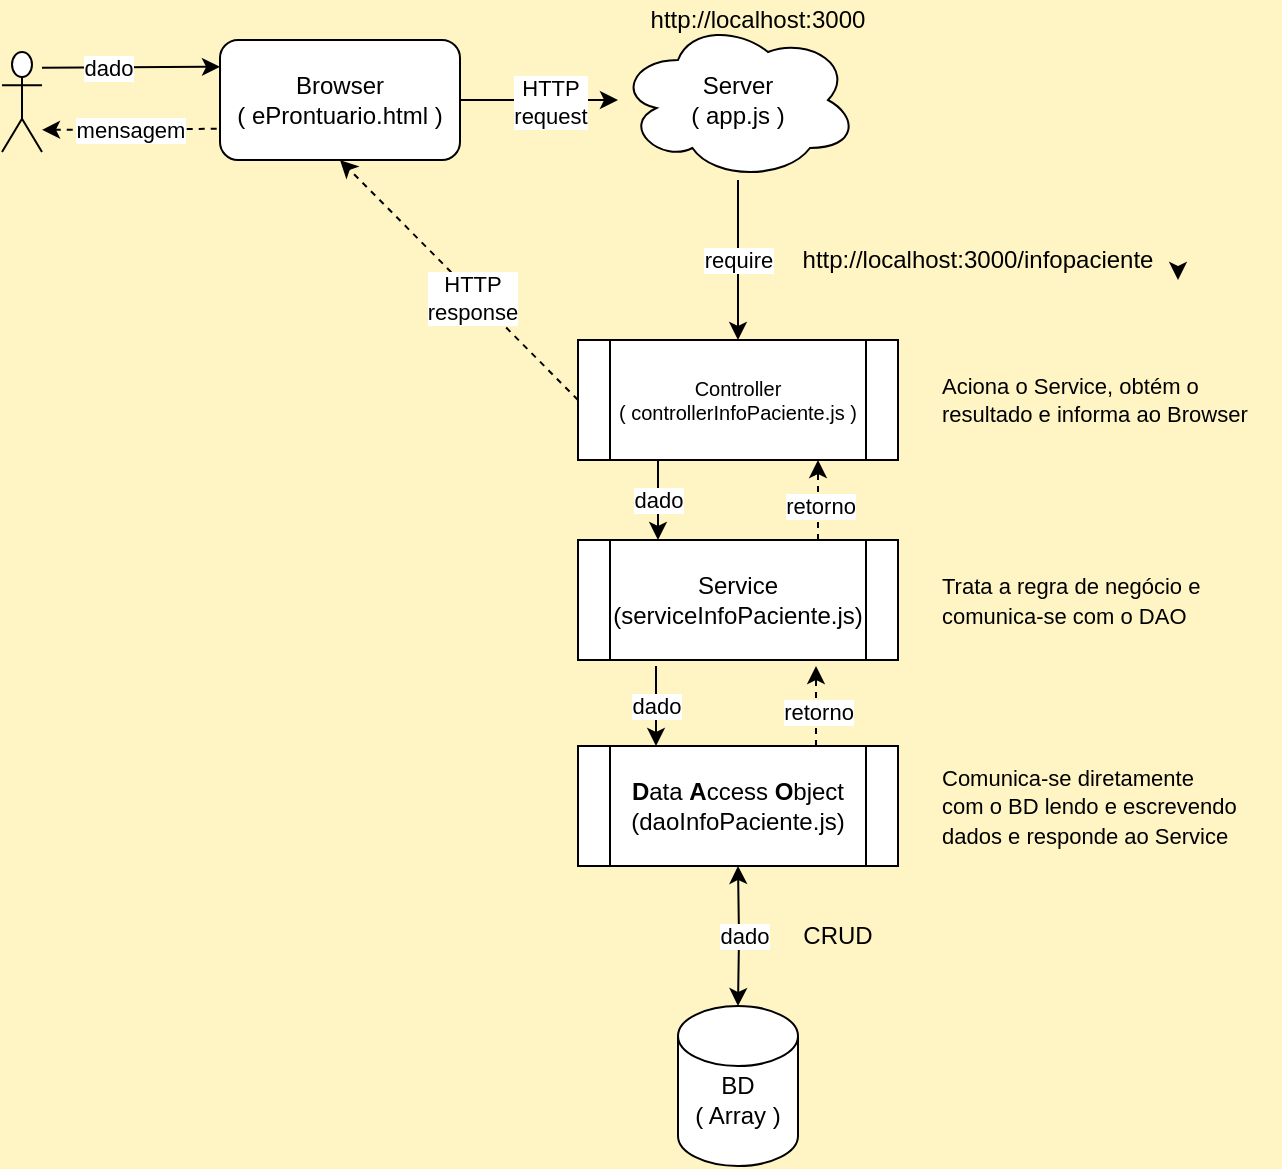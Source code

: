 <mxfile version="13.6.5" type="device"><diagram id="rLa52b_f5n3BTZC2QMky" name="Page-1"><mxGraphModel dx="647" dy="684" grid="1" gridSize="10" guides="1" tooltips="1" connect="1" arrows="1" fold="1" page="1" pageScale="1" pageWidth="827" pageHeight="1169" background="#FFF4C3" math="0" shadow="0"><root><mxCell id="0"/><mxCell id="1" parent="0"/><mxCell id="MlM8tq2Lg5zWcZXaeI4Q-37" value="" style="edgeStyle=none;rounded=0;orthogonalLoop=1;jettySize=auto;html=1;startArrow=none;startFill=0;endArrow=classic;endFill=1;" parent="1" edge="1"><mxGeometry relative="1" as="geometry"><mxPoint x="31" y="63.937" as="sourcePoint"/><mxPoint x="120" y="63.377" as="targetPoint"/></mxGeometry></mxCell><mxCell id="MlM8tq2Lg5zWcZXaeI4Q-39" value="dado" style="edgeLabel;html=1;align=center;verticalAlign=middle;resizable=0;points=[];" parent="MlM8tq2Lg5zWcZXaeI4Q-37" vertex="1" connectable="0"><mxGeometry x="-0.259" relative="1" as="geometry"><mxPoint as="offset"/></mxGeometry></mxCell><mxCell id="MlM8tq2Lg5zWcZXaeI4Q-38" value="mensagem" style="edgeStyle=none;rounded=0;orthogonalLoop=1;jettySize=auto;html=1;startArrow=classic;startFill=1;endArrow=none;endFill=0;dashed=1;" parent="1" edge="1"><mxGeometry relative="1" as="geometry"><mxPoint x="31" y="94.937" as="sourcePoint"/><mxPoint x="120" y="94.377" as="targetPoint"/></mxGeometry></mxCell><mxCell id="MlM8tq2Lg5zWcZXaeI4Q-1" value="" style="shape=umlActor;verticalLabelPosition=bottom;verticalAlign=top;html=1;outlineConnect=0;" parent="1" vertex="1"><mxGeometry x="11" y="56" width="20" height="50" as="geometry"/></mxCell><mxCell id="MlM8tq2Lg5zWcZXaeI4Q-4" value="&lt;div&gt;Server&lt;br&gt;&lt;/div&gt;&lt;div&gt;( app.js )&lt;br&gt;&lt;/div&gt;" style="ellipse;shape=cloud;whiteSpace=wrap;html=1;" parent="1" vertex="1"><mxGeometry x="319" y="40" width="120" height="80" as="geometry"/></mxCell><mxCell id="MlM8tq2Lg5zWcZXaeI4Q-15" value="" style="edgeStyle=orthogonalEdgeStyle;rounded=0;orthogonalLoop=1;jettySize=auto;html=1;startArrow=none;startFill=0;" parent="1" source="MlM8tq2Lg5zWcZXaeI4Q-5" target="MlM8tq2Lg5zWcZXaeI4Q-4" edge="1"><mxGeometry relative="1" as="geometry"/></mxCell><mxCell id="MlM8tq2Lg5zWcZXaeI4Q-21" value="&lt;div&gt;HTTP &lt;br&gt;&lt;/div&gt;&lt;div&gt;request&lt;/div&gt;" style="edgeLabel;html=1;align=center;verticalAlign=middle;resizable=0;points=[];" parent="MlM8tq2Lg5zWcZXaeI4Q-15" vertex="1" connectable="0"><mxGeometry x="0.143" y="-1" relative="1" as="geometry"><mxPoint as="offset"/></mxGeometry></mxCell><mxCell id="MlM8tq2Lg5zWcZXaeI4Q-5" value="&lt;div&gt;Browser&lt;/div&gt;&lt;div&gt;( eProntuario.html )&lt;br&gt;&lt;/div&gt;" style="rounded=1;whiteSpace=wrap;html=1;" parent="1" vertex="1"><mxGeometry x="120" y="50" width="120" height="60" as="geometry"/></mxCell><mxCell id="MlM8tq2Lg5zWcZXaeI4Q-22" value="require" style="rounded=0;orthogonalLoop=1;jettySize=auto;html=1;startArrow=classic;startFill=1;endArrow=none;endFill=0;" parent="1" source="MlM8tq2Lg5zWcZXaeI4Q-8" edge="1"><mxGeometry relative="1" as="geometry"><mxPoint x="379" y="120" as="targetPoint"/><Array as="points"/></mxGeometry></mxCell><mxCell id="MlM8tq2Lg5zWcZXaeI4Q-8" value="&lt;p style=&quot;line-height: 120%&quot;&gt;&lt;/p&gt;&lt;div style=&quot;font-size: 10px&quot;&gt;&lt;font style=&quot;font-size: 10px&quot;&gt;Controller&lt;/font&gt;&lt;/div&gt;&lt;div style=&quot;font-size: 10px&quot;&gt;&lt;font style=&quot;font-size: 10px&quot;&gt;( controllerInfoPaciente.js )&lt;/font&gt;&lt;br&gt;&lt;/div&gt;&lt;p&gt;&lt;/p&gt;" style="shape=process;whiteSpace=wrap;html=1;backgroundOutline=1;" parent="1" vertex="1"><mxGeometry x="299" y="200" width="160" height="60" as="geometry"/></mxCell><mxCell id="MlM8tq2Lg5zWcZXaeI4Q-11" value="" style="edgeStyle=orthogonalEdgeStyle;rounded=0;orthogonalLoop=1;jettySize=auto;html=1;horizontal=1;verticalAlign=bottom;startArrow=classic;startFill=1;" parent="1" target="MlM8tq2Lg5zWcZXaeI4Q-10" edge="1"><mxGeometry relative="1" as="geometry"><mxPoint x="379" y="463" as="sourcePoint"/></mxGeometry></mxCell><mxCell id="MlM8tq2Lg5zWcZXaeI4Q-32" value="dado" style="edgeLabel;html=1;align=center;verticalAlign=middle;resizable=0;points=[];" parent="MlM8tq2Lg5zWcZXaeI4Q-11" vertex="1" connectable="0"><mxGeometry x="-0.02" y="2" relative="1" as="geometry"><mxPoint as="offset"/></mxGeometry></mxCell><mxCell id="MlM8tq2Lg5zWcZXaeI4Q-9" value="&lt;div&gt;Service&lt;/div&gt;&lt;div&gt;(serviceInfoPaciente.js)&lt;br&gt;&lt;/div&gt;" style="shape=process;whiteSpace=wrap;html=1;backgroundOutline=1;" parent="1" vertex="1"><mxGeometry x="299" y="300" width="160" height="60" as="geometry"/></mxCell><mxCell id="MlM8tq2Lg5zWcZXaeI4Q-10" value="&lt;div&gt;&lt;br&gt;&lt;/div&gt;&lt;div&gt;BD&lt;/div&gt;&lt;div&gt;( Array )&lt;br&gt;&lt;/div&gt;" style="shape=cylinder2;whiteSpace=wrap;html=1;boundedLbl=1;backgroundOutline=1;size=15;" parent="1" vertex="1"><mxGeometry x="349" y="533" width="60" height="80" as="geometry"/></mxCell><mxCell id="MlM8tq2Lg5zWcZXaeI4Q-23" value="http://localhost:3000" style="text;html=1;strokeColor=none;fillColor=none;align=center;verticalAlign=middle;whiteSpace=wrap;rounded=0;" parent="1" vertex="1"><mxGeometry x="369" y="30" width="40" height="20" as="geometry"/></mxCell><mxCell id="MlM8tq2Lg5zWcZXaeI4Q-24" value="http://localhost:3000/infopaciente" style="text;html=1;strokeColor=none;fillColor=none;align=center;verticalAlign=middle;whiteSpace=wrap;rounded=0;" parent="1" vertex="1"><mxGeometry x="399" y="150" width="200" height="20" as="geometry"/></mxCell><mxCell id="MlM8tq2Lg5zWcZXaeI4Q-25" value="dado" style="endArrow=classic;html=1;exitX=0;exitY=1;exitDx=0;exitDy=0;entryX=0;entryY=0;entryDx=0;entryDy=0;" parent="1" edge="1"><mxGeometry width="50" height="50" relative="1" as="geometry"><mxPoint x="339" y="260" as="sourcePoint"/><mxPoint x="339" y="300" as="targetPoint"/></mxGeometry></mxCell><mxCell id="MlM8tq2Lg5zWcZXaeI4Q-26" value="" style="endArrow=classic;html=1;entryX=0.75;entryY=1;entryDx=0;entryDy=0;dashed=1;" parent="1" target="MlM8tq2Lg5zWcZXaeI4Q-8" edge="1"><mxGeometry width="50" height="50" relative="1" as="geometry"><mxPoint x="419" y="300" as="sourcePoint"/><mxPoint x="459" y="260" as="targetPoint"/></mxGeometry></mxCell><mxCell id="MlM8tq2Lg5zWcZXaeI4Q-27" value="&lt;div&gt;retorno&lt;/div&gt;" style="edgeLabel;html=1;align=center;verticalAlign=middle;resizable=0;points=[];" parent="MlM8tq2Lg5zWcZXaeI4Q-26" vertex="1" connectable="0"><mxGeometry x="-0.15" y="-1" relative="1" as="geometry"><mxPoint as="offset"/></mxGeometry></mxCell><mxCell id="MlM8tq2Lg5zWcZXaeI4Q-29" value="" style="endArrow=classic;html=1;dashed=1;exitX=0;exitY=0.5;exitDx=0;exitDy=0;entryX=0.5;entryY=1;entryDx=0;entryDy=0;" parent="1" source="MlM8tq2Lg5zWcZXaeI4Q-8" target="MlM8tq2Lg5zWcZXaeI4Q-5" edge="1"><mxGeometry width="50" height="50" relative="1" as="geometry"><mxPoint x="310" y="260" as="sourcePoint"/><mxPoint x="360" y="210" as="targetPoint"/></mxGeometry></mxCell><mxCell id="MlM8tq2Lg5zWcZXaeI4Q-30" value="&lt;div&gt;HTTP&lt;/div&gt;&lt;div&gt;response&lt;br&gt;&lt;/div&gt;" style="edgeLabel;html=1;align=center;verticalAlign=middle;resizable=0;points=[];" parent="MlM8tq2Lg5zWcZXaeI4Q-29" vertex="1" connectable="0"><mxGeometry x="-0.124" y="2" relative="1" as="geometry"><mxPoint as="offset"/></mxGeometry></mxCell><mxCell id="MlM8tq2Lg5zWcZXaeI4Q-33" value="CRUD" style="text;html=1;strokeColor=none;fillColor=none;align=center;verticalAlign=middle;whiteSpace=wrap;rounded=0;" parent="1" vertex="1"><mxGeometry x="409" y="488" width="40" height="20" as="geometry"/></mxCell><mxCell id="I7YK2-3FC0U4e25Hom-Y-3" value="&lt;div&gt;&lt;b&gt;D&lt;/b&gt;ata &lt;b&gt;A&lt;/b&gt;ccess &lt;b&gt;O&lt;/b&gt;bject&lt;br&gt;&lt;/div&gt;&lt;div&gt;(daoInfoPaciente.js)&lt;br&gt;&lt;/div&gt;" style="shape=process;whiteSpace=wrap;html=1;backgroundOutline=1;" vertex="1" parent="1"><mxGeometry x="299" y="403" width="160" height="60" as="geometry"/></mxCell><mxCell id="I7YK2-3FC0U4e25Hom-Y-5" style="edgeStyle=orthogonalEdgeStyle;rounded=0;orthogonalLoop=1;jettySize=auto;html=1;exitX=1;exitY=0.75;exitDx=0;exitDy=0;entryX=1;entryY=1;entryDx=0;entryDy=0;" edge="1" parent="1" source="MlM8tq2Lg5zWcZXaeI4Q-24" target="MlM8tq2Lg5zWcZXaeI4Q-24"><mxGeometry relative="1" as="geometry"/></mxCell><mxCell id="I7YK2-3FC0U4e25Hom-Y-6" value="dado" style="endArrow=classic;html=1;exitX=0;exitY=1;exitDx=0;exitDy=0;entryX=0;entryY=0;entryDx=0;entryDy=0;" edge="1" parent="1"><mxGeometry width="50" height="50" relative="1" as="geometry"><mxPoint x="338" y="363" as="sourcePoint"/><mxPoint x="338" y="403" as="targetPoint"/></mxGeometry></mxCell><mxCell id="I7YK2-3FC0U4e25Hom-Y-7" value="" style="endArrow=classic;html=1;entryX=0.75;entryY=1;entryDx=0;entryDy=0;dashed=1;" edge="1" parent="1"><mxGeometry width="50" height="50" relative="1" as="geometry"><mxPoint x="418" y="403" as="sourcePoint"/><mxPoint x="418" y="363" as="targetPoint"/></mxGeometry></mxCell><mxCell id="I7YK2-3FC0U4e25Hom-Y-8" value="&lt;div&gt;retorno&lt;/div&gt;" style="edgeLabel;html=1;align=center;verticalAlign=middle;resizable=0;points=[];" vertex="1" connectable="0" parent="I7YK2-3FC0U4e25Hom-Y-7"><mxGeometry x="-0.15" y="-1" relative="1" as="geometry"><mxPoint as="offset"/></mxGeometry></mxCell><mxCell id="I7YK2-3FC0U4e25Hom-Y-10" value="&lt;div style=&quot;font-size: 11px&quot; align=&quot;left&quot;&gt;&lt;font style=&quot;font-size: 11px&quot;&gt;Aciona o Service, obtém o resultado e informa ao Browser&lt;/font&gt;&lt;/div&gt;" style="text;html=1;strokeColor=none;fillColor=none;align=left;verticalAlign=middle;whiteSpace=wrap;rounded=0;" vertex="1" parent="1"><mxGeometry x="479" y="220" width="171" height="20" as="geometry"/></mxCell><mxCell id="I7YK2-3FC0U4e25Hom-Y-11" value="&lt;font style=&quot;font-size: 11px&quot;&gt;Trata a regra de negócio e comunica-se com o DAO&lt;/font&gt;" style="text;html=1;strokeColor=none;fillColor=none;align=left;verticalAlign=middle;whiteSpace=wrap;rounded=0;" vertex="1" parent="1"><mxGeometry x="479" y="320" width="151" height="20" as="geometry"/></mxCell><mxCell id="I7YK2-3FC0U4e25Hom-Y-12" value="&lt;font style=&quot;font-size: 11px&quot;&gt;Comunica-se diretamente com o BD lendo e escrevendo dados e responde ao Service&lt;/font&gt;" style="text;html=1;strokeColor=none;fillColor=none;align=left;verticalAlign=middle;whiteSpace=wrap;rounded=0;" vertex="1" parent="1"><mxGeometry x="479" y="423" width="151" height="20" as="geometry"/></mxCell></root></mxGraphModel></diagram></mxfile>